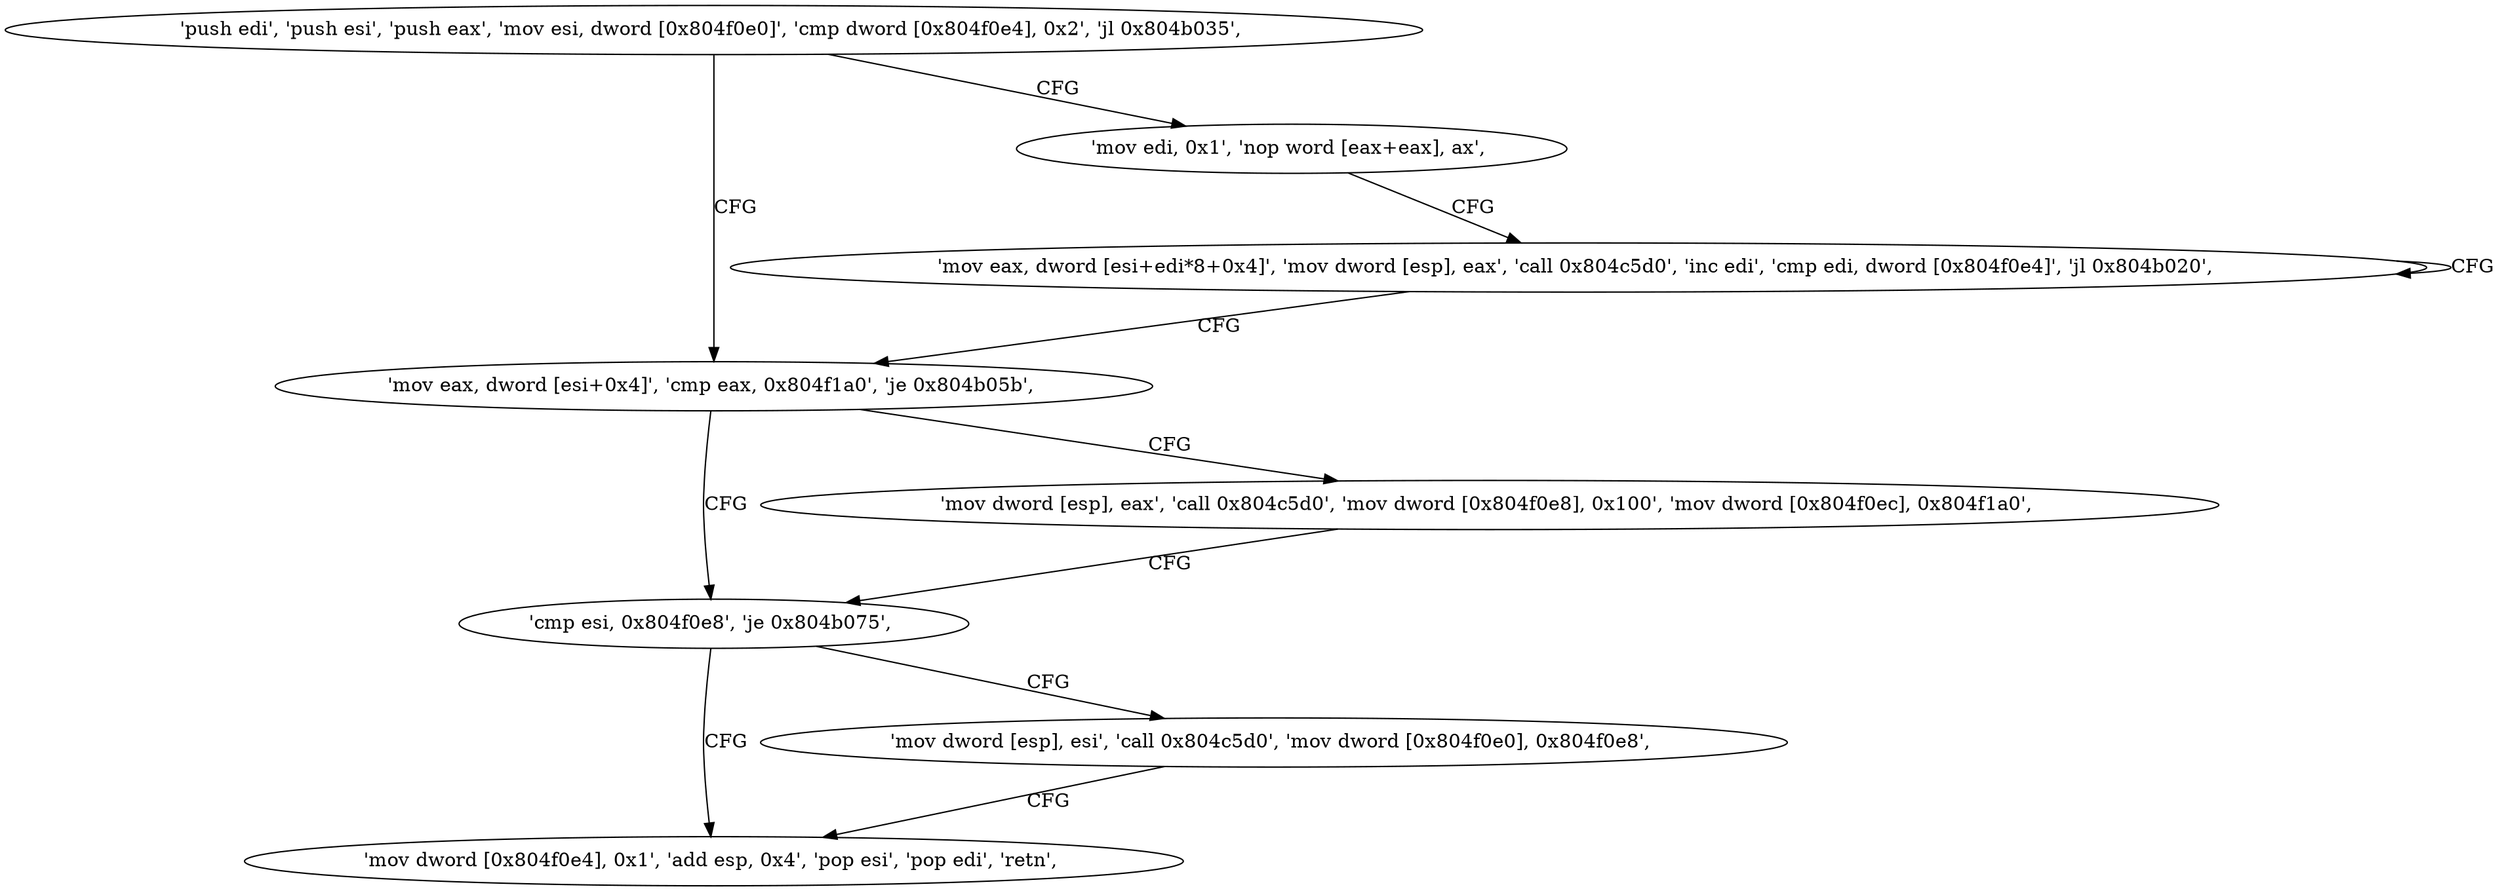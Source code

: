 digraph "func" {
"134524928" [label = "'push edi', 'push esi', 'push eax', 'mov esi, dword [0x804f0e0]', 'cmp dword [0x804f0e4], 0x2', 'jl 0x804b035', " ]
"134524981" [label = "'mov eax, dword [esi+0x4]', 'cmp eax, 0x804f1a0', 'je 0x804b05b', " ]
"134524946" [label = "'mov edi, 0x1', 'nop word [eax+eax], ax', " ]
"134525019" [label = "'cmp esi, 0x804f0e8', 'je 0x804b075', " ]
"134524991" [label = "'mov dword [esp], eax', 'call 0x804c5d0', 'mov dword [0x804f0e8], 0x100', 'mov dword [0x804f0ec], 0x804f1a0', " ]
"134524960" [label = "'mov eax, dword [esi+edi*8+0x4]', 'mov dword [esp], eax', 'call 0x804c5d0', 'inc edi', 'cmp edi, dword [0x804f0e4]', 'jl 0x804b020', " ]
"134525045" [label = "'mov dword [0x804f0e4], 0x1', 'add esp, 0x4', 'pop esi', 'pop edi', 'retn', " ]
"134525027" [label = "'mov dword [esp], esi', 'call 0x804c5d0', 'mov dword [0x804f0e0], 0x804f0e8', " ]
"134524928" -> "134524981" [ label = "CFG" ]
"134524928" -> "134524946" [ label = "CFG" ]
"134524981" -> "134525019" [ label = "CFG" ]
"134524981" -> "134524991" [ label = "CFG" ]
"134524946" -> "134524960" [ label = "CFG" ]
"134525019" -> "134525045" [ label = "CFG" ]
"134525019" -> "134525027" [ label = "CFG" ]
"134524991" -> "134525019" [ label = "CFG" ]
"134524960" -> "134524960" [ label = "CFG" ]
"134524960" -> "134524981" [ label = "CFG" ]
"134525027" -> "134525045" [ label = "CFG" ]
}
